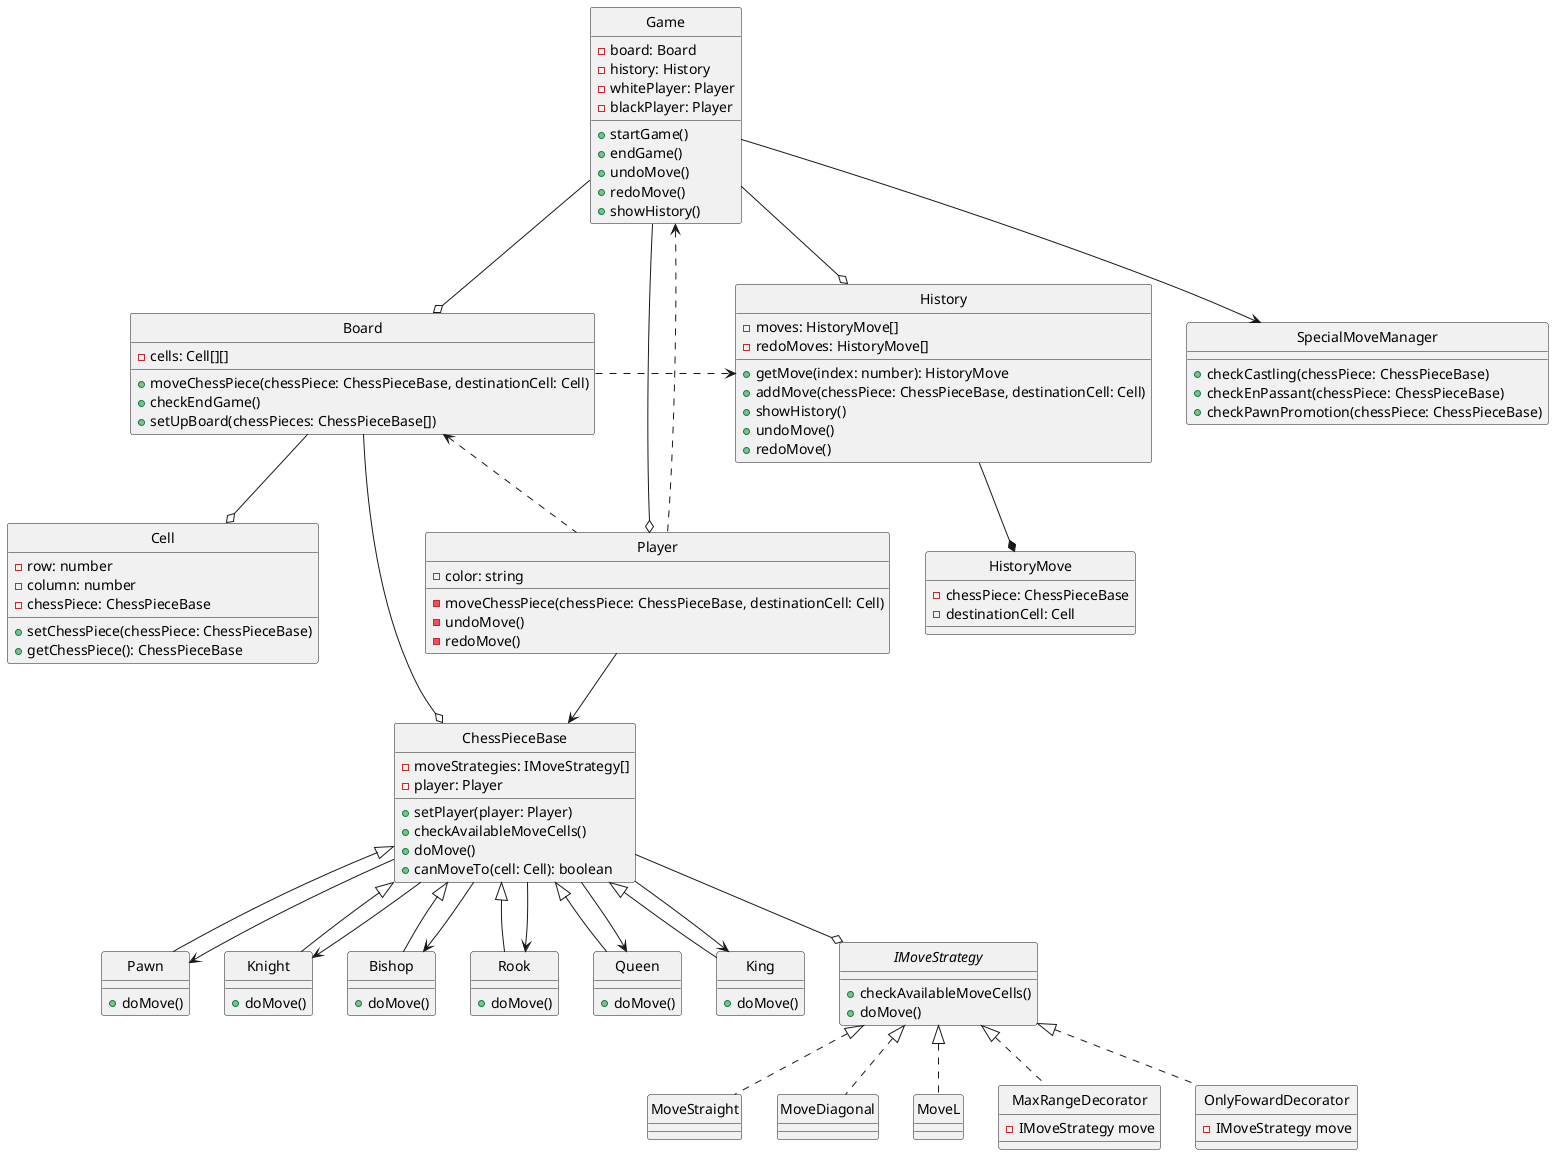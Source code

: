 @startuml "Chess game"
hide circle

class Board {
  - cells: Cell[][]
  + moveChessPiece(chessPiece: ChessPieceBase, destinationCell: Cell)
  + checkEndGame()
  + setUpBoard(chessPieces: ChessPieceBase[])
}

class Cell {
  - row: number
  - column: number
  - chessPiece: ChessPieceBase
  + setChessPiece(chessPiece: ChessPieceBase)
  + getChessPiece(): ChessPieceBase
}

class Player {
  - color: string
  - moveChessPiece(chessPiece: ChessPieceBase, destinationCell: Cell)
  - undoMove()
  - redoMove()
}

class ChessPieceBase {
  - moveStrategies: IMoveStrategy[]
  - player: Player
  + setPlayer(player: Player)
  + checkAvailableMoveCells()
  + doMove()
  + canMoveTo(cell: Cell): boolean
}

class Pawn extends ChessPieceBase {
  + doMove()
}

class Knight extends ChessPieceBase {
  + doMove()
}

class Bishop extends ChessPieceBase {
  + doMove()
}

class Rook extends ChessPieceBase {
  + doMove()
}

class Queen extends ChessPieceBase {
  + doMove()
}

class King extends ChessPieceBase {
  + doMove()
}

interface IMoveStrategy { 
  + checkAvailableMoveCells()
  + doMove()
}

class MoveStraight implements IMoveStrategy { }

class MoveDiagonal implements IMoveStrategy { }

class MoveL implements IMoveStrategy { }

class MaxRangeDecorator implements IMoveStrategy {
  - IMoveStrategy move
}

class OnlyFowardDecorator implements IMoveStrategy {
  - IMoveStrategy move
}

class Game {
  - board: Board
  - history: History
  - whitePlayer: Player
  - blackPlayer: Player
  + startGame()
  + endGame()
  + undoMove()
  + redoMove()
  + showHistory()
}

class History { 
  - moves: HistoryMove[]
  - redoMoves: HistoryMove[]
  + getMove(index: number): HistoryMove
  + addMove(chessPiece: ChessPieceBase, destinationCell: Cell)
  + showHistory()
  + undoMove()
  + redoMove()
}

class HistoryMove {
  - chessPiece: ChessPieceBase
  - destinationCell: Cell
}

class SpecialMoveManager {
  + checkCastling(chessPiece: ChessPieceBase)
  + checkEnPassant(chessPiece: ChessPieceBase)
  + checkPawnPromotion(chessPiece: ChessPieceBase)
}

ChessPieceBase -down-o IMoveStrategy

Board -down-o Cell
Board -down-o ChessPieceBase
Board .right.> History

History -down-* HistoryMove

Game -down-o Board
Game -down-o History
Game -down-o Player

Player .up.> Board
Player .up.> Game

Player -down-> ChessPieceBase
ChessPieceBase -down-> Pawn
ChessPieceBase -down-> Knight
ChessPieceBase -down-> Bishop
ChessPieceBase -down-> Rook
ChessPieceBase -down-> Queen
ChessPieceBase -down-> King
Game -down-> SpecialMoveManager

@enduml
